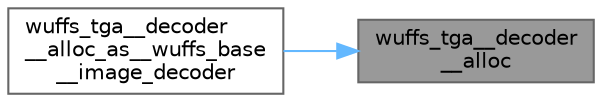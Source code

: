 digraph "wuffs_tga__decoder__alloc"
{
 // LATEX_PDF_SIZE
  bgcolor="transparent";
  edge [fontname=Helvetica,fontsize=10,labelfontname=Helvetica,labelfontsize=10];
  node [fontname=Helvetica,fontsize=10,shape=box,height=0.2,width=0.4];
  rankdir="RL";
  Node1 [id="Node000001",label="wuffs_tga__decoder\l__alloc",height=0.2,width=0.4,color="gray40", fillcolor="grey60", style="filled", fontcolor="black",tooltip=" "];
  Node1 -> Node2 [id="edge1_Node000001_Node000002",dir="back",color="steelblue1",style="solid",tooltip=" "];
  Node2 [id="Node000002",label="wuffs_tga__decoder\l__alloc_as__wuffs_base\l__image_decoder",height=0.2,width=0.4,color="grey40", fillcolor="white", style="filled",URL="$wuffs-v0_83_8c.html#a73063399cb4bdef80622b74f1d3fa4ff",tooltip=" "];
}
